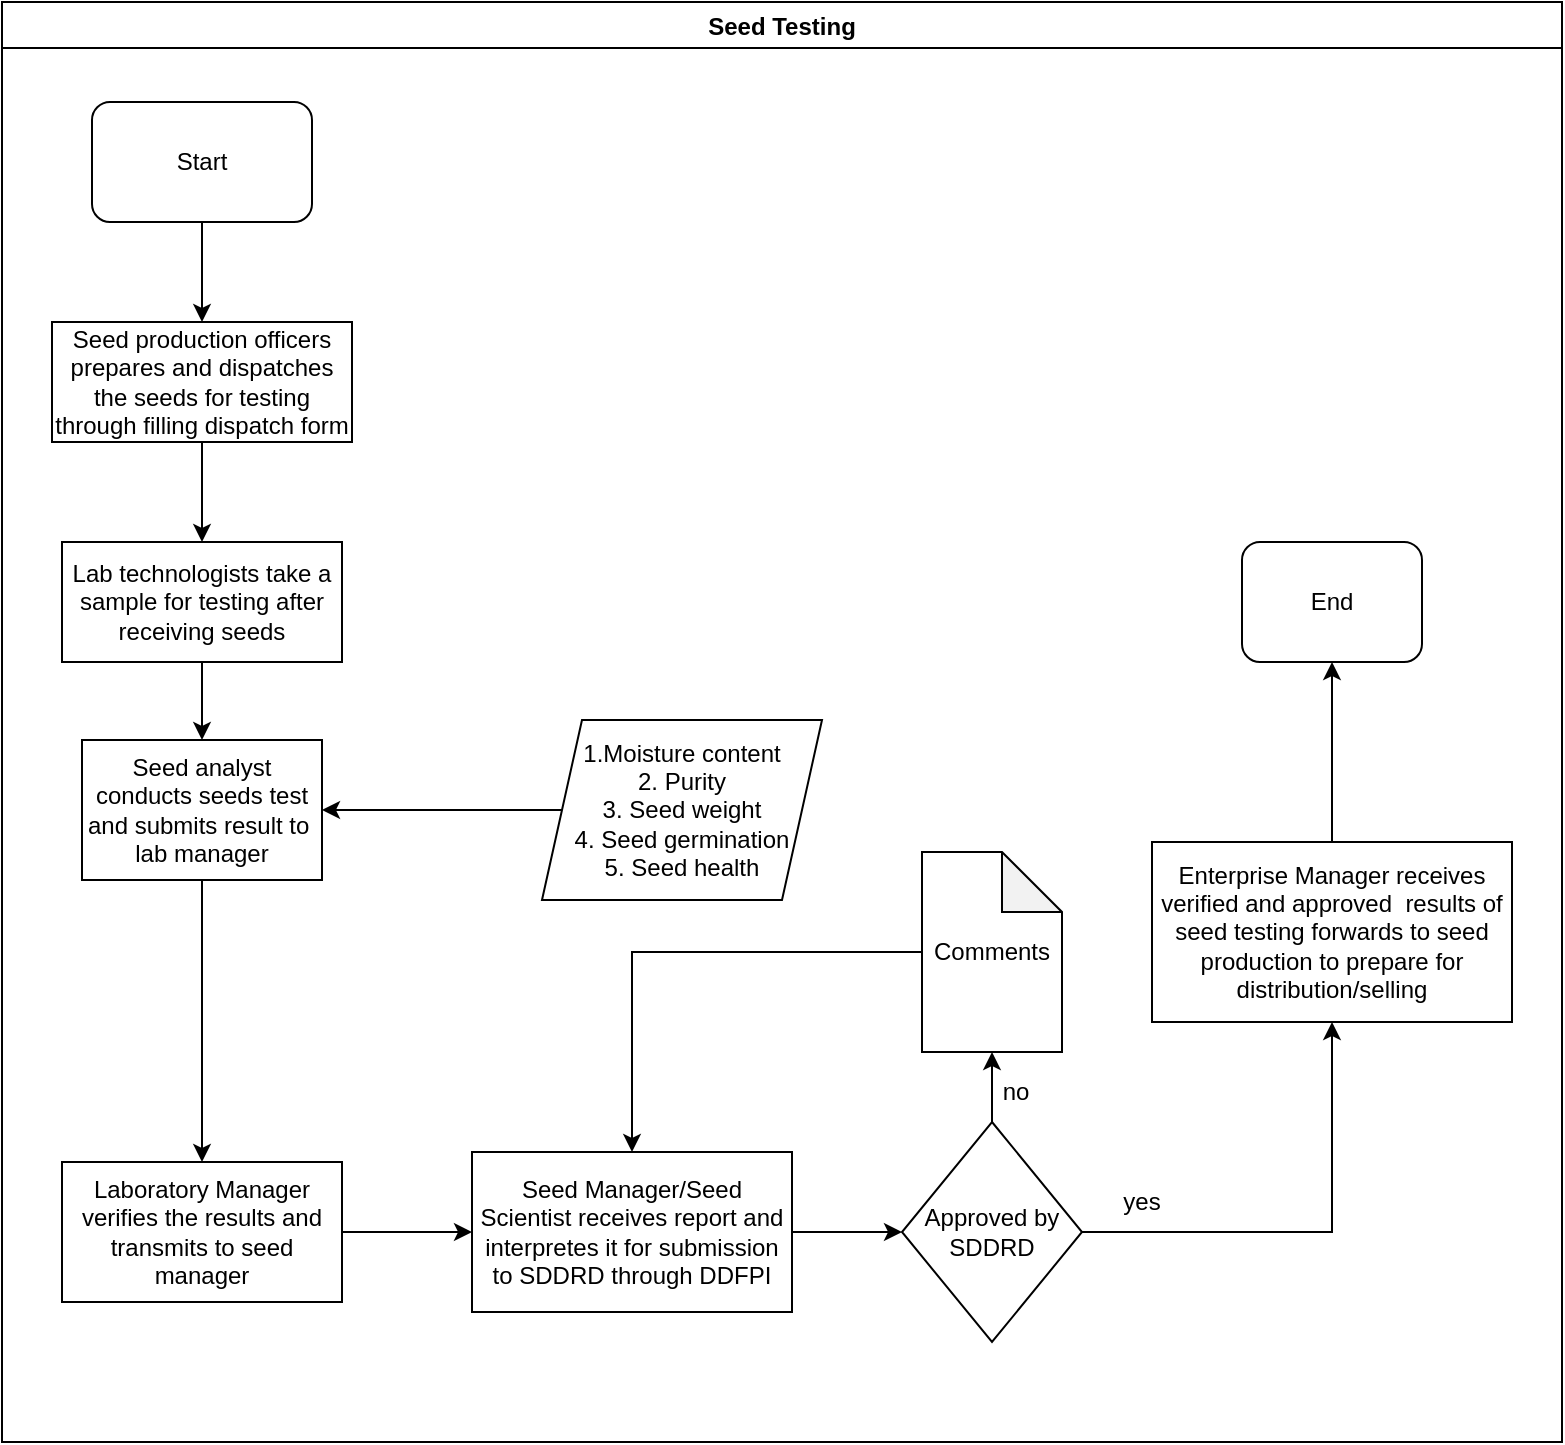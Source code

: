 <mxfile version="14.2.9" type="github">
  <diagram id="i-jFONKdjZSPh2DqJxUB" name="Page-1">
    <mxGraphModel dx="1038" dy="547" grid="1" gridSize="10" guides="1" tooltips="1" connect="1" arrows="1" fold="1" page="1" pageScale="1" pageWidth="1169" pageHeight="827" math="0" shadow="0">
      <root>
        <mxCell id="0" />
        <mxCell id="1" parent="0" />
        <mxCell id="j3VU3WNIE-w6kk0C5rCD-1" value="Seed Testing" style="swimlane;" parent="1" vertex="1">
          <mxGeometry x="10" y="10" width="780" height="720" as="geometry" />
        </mxCell>
        <mxCell id="j3VU3WNIE-w6kk0C5rCD-2" value="Start" style="rounded=1;whiteSpace=wrap;html=1;" parent="j3VU3WNIE-w6kk0C5rCD-1" vertex="1">
          <mxGeometry x="45" y="50" width="110" height="60" as="geometry" />
        </mxCell>
        <mxCell id="j3VU3WNIE-w6kk0C5rCD-5" value="Seed production officers prepares and dispatches the seeds for testing through filling dispatch form " style="rounded=0;whiteSpace=wrap;html=1;" parent="j3VU3WNIE-w6kk0C5rCD-1" vertex="1">
          <mxGeometry x="25" y="160" width="150" height="60" as="geometry" />
        </mxCell>
        <mxCell id="j3VU3WNIE-w6kk0C5rCD-4" value="" style="edgeStyle=orthogonalEdgeStyle;rounded=0;orthogonalLoop=1;jettySize=auto;html=1;" parent="j3VU3WNIE-w6kk0C5rCD-1" source="j3VU3WNIE-w6kk0C5rCD-2" target="j3VU3WNIE-w6kk0C5rCD-5" edge="1">
          <mxGeometry relative="1" as="geometry">
            <mxPoint x="100" y="180" as="targetPoint" />
          </mxGeometry>
        </mxCell>
        <mxCell id="j3VU3WNIE-w6kk0C5rCD-8" value="&lt;div&gt;1.Moisture content&lt;/div&gt;&lt;div&gt;2. Purity&lt;/div&gt;&lt;div&gt;3. Seed weight&lt;/div&gt;&lt;div&gt;4. Seed germination&lt;/div&gt;&lt;div&gt;5. Seed health&lt;br&gt;&lt;/div&gt;" style="shape=parallelogram;perimeter=parallelogramPerimeter;whiteSpace=wrap;html=1;fixedSize=1;" parent="j3VU3WNIE-w6kk0C5rCD-1" vertex="1">
          <mxGeometry x="270" y="359" width="140" height="90" as="geometry" />
        </mxCell>
        <mxCell id="j3VU3WNIE-w6kk0C5rCD-19" value="Seed Manager/Seed Scientist receives report and interpretes it for submission to SDDRD through DDFPI" style="rounded=0;whiteSpace=wrap;html=1;" parent="j3VU3WNIE-w6kk0C5rCD-1" vertex="1">
          <mxGeometry x="235" y="575" width="160" height="80" as="geometry" />
        </mxCell>
        <mxCell id="j3VU3WNIE-w6kk0C5rCD-24" value="End" style="rounded=1;whiteSpace=wrap;html=1;" parent="j3VU3WNIE-w6kk0C5rCD-1" vertex="1">
          <mxGeometry x="620" y="270" width="90" height="60" as="geometry" />
        </mxCell>
        <mxCell id="j3VU3WNIE-w6kk0C5rCD-6" value="Seed analyst conducts seeds test and submits result to&amp;nbsp; lab manager" style="whiteSpace=wrap;html=1;rounded=0;" parent="j3VU3WNIE-w6kk0C5rCD-1" vertex="1">
          <mxGeometry x="40" y="369" width="120" height="70" as="geometry" />
        </mxCell>
        <mxCell id="j3VU3WNIE-w6kk0C5rCD-9" value="" style="edgeStyle=orthogonalEdgeStyle;rounded=0;orthogonalLoop=1;jettySize=auto;html=1;entryX=1;entryY=0.5;entryDx=0;entryDy=0;" parent="j3VU3WNIE-w6kk0C5rCD-1" source="j3VU3WNIE-w6kk0C5rCD-8" target="j3VU3WNIE-w6kk0C5rCD-6" edge="1">
          <mxGeometry relative="1" as="geometry" />
        </mxCell>
        <mxCell id="j3VU3WNIE-w6kk0C5rCD-13" value="" style="edgeStyle=orthogonalEdgeStyle;rounded=0;orthogonalLoop=1;jettySize=auto;html=1;" parent="j3VU3WNIE-w6kk0C5rCD-1" source="j3VU3WNIE-w6kk0C5rCD-10" target="j3VU3WNIE-w6kk0C5rCD-19" edge="1">
          <mxGeometry relative="1" as="geometry">
            <mxPoint x="100" y="590" as="targetPoint" />
          </mxGeometry>
        </mxCell>
        <mxCell id="j3VU3WNIE-w6kk0C5rCD-10" value="Laboratory Manager verifies the results and transmits to seed manager" style="whiteSpace=wrap;html=1;rounded=0;" parent="j3VU3WNIE-w6kk0C5rCD-1" vertex="1">
          <mxGeometry x="30" y="580" width="140" height="70" as="geometry" />
        </mxCell>
        <mxCell id="j3VU3WNIE-w6kk0C5rCD-11" value="" style="edgeStyle=orthogonalEdgeStyle;rounded=0;orthogonalLoop=1;jettySize=auto;html=1;" parent="j3VU3WNIE-w6kk0C5rCD-1" source="j3VU3WNIE-w6kk0C5rCD-6" target="j3VU3WNIE-w6kk0C5rCD-10" edge="1">
          <mxGeometry relative="1" as="geometry" />
        </mxCell>
        <mxCell id="2OMQ73tWsK8FV-VVEKtB-6" value="&lt;div&gt;Approved by&lt;/div&gt;&lt;div&gt;SDDRD&lt;br&gt;&lt;/div&gt;" style="rhombus;whiteSpace=wrap;html=1;rounded=0;" vertex="1" parent="j3VU3WNIE-w6kk0C5rCD-1">
          <mxGeometry x="450" y="560" width="90" height="110" as="geometry" />
        </mxCell>
        <mxCell id="2OMQ73tWsK8FV-VVEKtB-7" value="" style="edgeStyle=orthogonalEdgeStyle;rounded=0;orthogonalLoop=1;jettySize=auto;html=1;" edge="1" parent="j3VU3WNIE-w6kk0C5rCD-1" source="j3VU3WNIE-w6kk0C5rCD-19" target="2OMQ73tWsK8FV-VVEKtB-6">
          <mxGeometry relative="1" as="geometry" />
        </mxCell>
        <mxCell id="2OMQ73tWsK8FV-VVEKtB-8" value="Enterprise Manager receives verified and approved&amp;nbsp; results of seed testing forwards to seed production to prepare for distribution/selling" style="whiteSpace=wrap;html=1;rounded=0;" vertex="1" parent="j3VU3WNIE-w6kk0C5rCD-1">
          <mxGeometry x="575" y="420" width="180" height="90" as="geometry" />
        </mxCell>
        <mxCell id="2OMQ73tWsK8FV-VVEKtB-9" value="" style="edgeStyle=orthogonalEdgeStyle;rounded=0;orthogonalLoop=1;jettySize=auto;html=1;exitX=1;exitY=0.5;exitDx=0;exitDy=0;" edge="1" parent="j3VU3WNIE-w6kk0C5rCD-1" source="2OMQ73tWsK8FV-VVEKtB-6" target="2OMQ73tWsK8FV-VVEKtB-8">
          <mxGeometry relative="1" as="geometry" />
        </mxCell>
        <mxCell id="2OMQ73tWsK8FV-VVEKtB-10" value="yes" style="text;html=1;strokeColor=none;fillColor=none;align=center;verticalAlign=middle;whiteSpace=wrap;rounded=0;" vertex="1" parent="j3VU3WNIE-w6kk0C5rCD-1">
          <mxGeometry x="550" y="590" width="40" height="20" as="geometry" />
        </mxCell>
        <mxCell id="2OMQ73tWsK8FV-VVEKtB-11" value="Comments" style="shape=note;whiteSpace=wrap;html=1;backgroundOutline=1;darkOpacity=0.05;rounded=0;" vertex="1" parent="j3VU3WNIE-w6kk0C5rCD-1">
          <mxGeometry x="460" y="425" width="70" height="100" as="geometry" />
        </mxCell>
        <mxCell id="2OMQ73tWsK8FV-VVEKtB-12" value="" style="edgeStyle=orthogonalEdgeStyle;rounded=0;orthogonalLoop=1;jettySize=auto;html=1;" edge="1" parent="j3VU3WNIE-w6kk0C5rCD-1" source="2OMQ73tWsK8FV-VVEKtB-6" target="2OMQ73tWsK8FV-VVEKtB-11">
          <mxGeometry relative="1" as="geometry" />
        </mxCell>
        <mxCell id="2OMQ73tWsK8FV-VVEKtB-14" value="" style="edgeStyle=orthogonalEdgeStyle;rounded=0;orthogonalLoop=1;jettySize=auto;html=1;entryX=0.5;entryY=0;entryDx=0;entryDy=0;" edge="1" parent="j3VU3WNIE-w6kk0C5rCD-1" source="2OMQ73tWsK8FV-VVEKtB-11" target="j3VU3WNIE-w6kk0C5rCD-19">
          <mxGeometry relative="1" as="geometry">
            <mxPoint x="415" y="475" as="targetPoint" />
          </mxGeometry>
        </mxCell>
        <mxCell id="2OMQ73tWsK8FV-VVEKtB-16" value="" style="edgeStyle=orthogonalEdgeStyle;rounded=0;orthogonalLoop=1;jettySize=auto;html=1;entryX=0.5;entryY=1;entryDx=0;entryDy=0;" edge="1" parent="j3VU3WNIE-w6kk0C5rCD-1" source="2OMQ73tWsK8FV-VVEKtB-8" target="j3VU3WNIE-w6kk0C5rCD-24">
          <mxGeometry relative="1" as="geometry">
            <mxPoint x="630" y="335" as="targetPoint" />
          </mxGeometry>
        </mxCell>
        <mxCell id="2OMQ73tWsK8FV-VVEKtB-1" value="Lab technologists take a sample for testing after receiving seeds" style="whiteSpace=wrap;html=1;rounded=0;" vertex="1" parent="j3VU3WNIE-w6kk0C5rCD-1">
          <mxGeometry x="30" y="270" width="140" height="60" as="geometry" />
        </mxCell>
        <mxCell id="2OMQ73tWsK8FV-VVEKtB-2" value="" style="edgeStyle=orthogonalEdgeStyle;rounded=0;orthogonalLoop=1;jettySize=auto;html=1;" edge="1" parent="j3VU3WNIE-w6kk0C5rCD-1" source="j3VU3WNIE-w6kk0C5rCD-5" target="2OMQ73tWsK8FV-VVEKtB-1">
          <mxGeometry relative="1" as="geometry" />
        </mxCell>
        <mxCell id="2OMQ73tWsK8FV-VVEKtB-4" value="" style="edgeStyle=orthogonalEdgeStyle;rounded=0;orthogonalLoop=1;jettySize=auto;html=1;entryX=0.5;entryY=0;entryDx=0;entryDy=0;" edge="1" parent="j3VU3WNIE-w6kk0C5rCD-1" source="2OMQ73tWsK8FV-VVEKtB-1" target="j3VU3WNIE-w6kk0C5rCD-6">
          <mxGeometry relative="1" as="geometry">
            <mxPoint x="95" y="404" as="targetPoint" />
          </mxGeometry>
        </mxCell>
        <mxCell id="2OMQ73tWsK8FV-VVEKtB-17" value="no" style="text;html=1;strokeColor=none;fillColor=none;align=center;verticalAlign=middle;whiteSpace=wrap;rounded=0;" vertex="1" parent="1">
          <mxGeometry x="497" y="545" width="40" height="20" as="geometry" />
        </mxCell>
      </root>
    </mxGraphModel>
  </diagram>
</mxfile>
